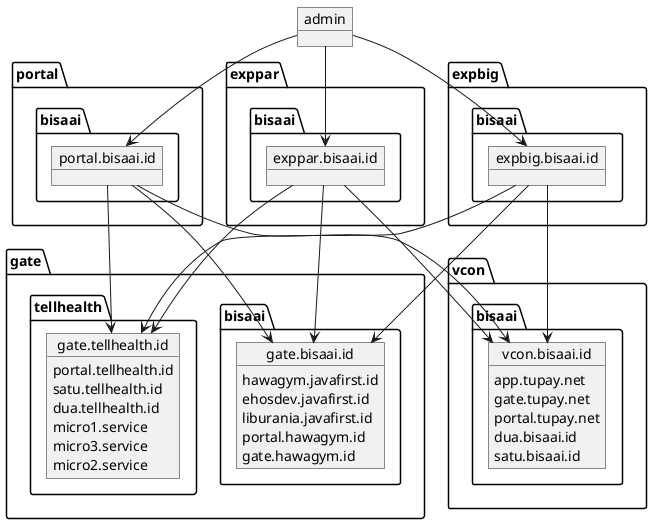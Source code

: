 @startuml
object portal.bisaai.id
object exppar.bisaai.id
object expbig.bisaai.id
object admin

object gate.bisaai.id {
hawagym.javafirst.id
ehosdev.javafirst.id
liburania.javafirst.id
portal.hawagym.id
gate.hawagym.id
}

object vcon.bisaai.id {
app.tupay.net
gate.tupay.net
portal.tupay.net
dua.bisaai.id
satu.bisaai.id
}

object gate.tellhealth.id {
portal.tellhealth.id
satu.tellhealth.id
dua.tellhealth.id
micro1.service
micro3.service
micro2.service
}

admin --> portal.bisaai.id
admin --> exppar.bisaai.id
admin --> expbig.bisaai.id
portal.bisaai.id --> gate.bisaai.id
exppar.bisaai.id --> gate.bisaai.id
expbig.bisaai.id --> gate.bisaai.id
portal.bisaai.id --> vcon.bisaai.id
exppar.bisaai.id --> vcon.bisaai.id
expbig.bisaai.id --> vcon.bisaai.id
portal.bisaai.id --> gate.tellhealth.id
exppar.bisaai.id --> gate.tellhealth.id
expbig.bisaai.id --> gate.tellhealth.id
@enduml
